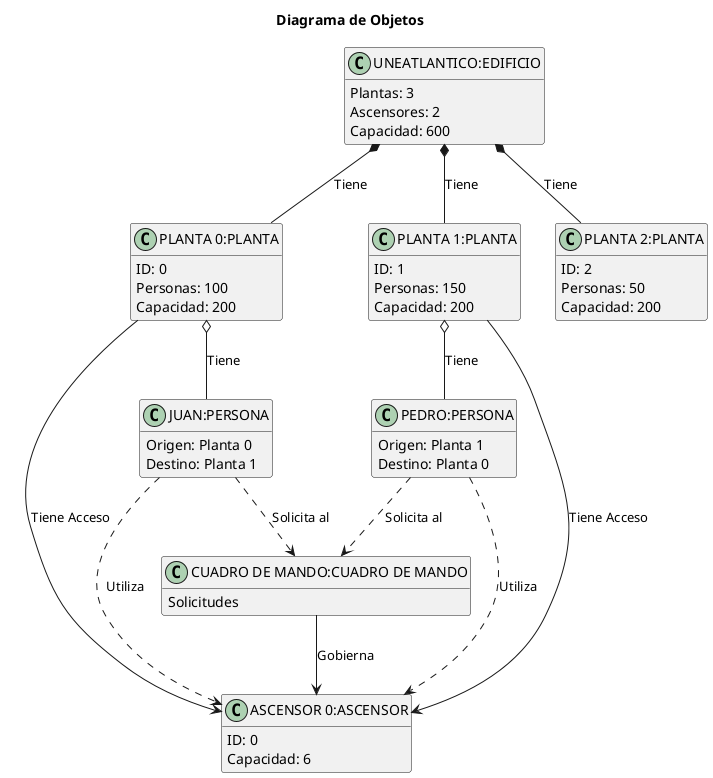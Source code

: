 @startuml Diagrama_de_Objetos

title Diagrama de Objetos

skinparam {
    NoteBackgroundColor #whiteSmoke
}

hide empty members

class "ASCENSOR 0:ASCENSOR"
{
    ID: 0
    Capacidad: 6
}

class "JUAN:PERSONA"
{
    Origen: Planta 0
    Destino: Planta 1
}

class "PEDRO:PERSONA"
{
    Origen: Planta 1
    Destino: Planta 0
}

class "CUADRO DE MANDO:CUADRO DE MANDO"
{
    Solicitudes
}

class "PLANTA 0:PLANTA"
{
    ID: 0
    Personas: 100
    Capacidad: 200
}

class "PLANTA 1:PLANTA"
{
    ID: 1
    Personas: 150
    Capacidad: 200
}

class "PLANTA 2:PLANTA"
{
    ID: 2
    Personas: 50
    Capacidad: 200
}

class "UNEATLANTICO:EDIFICIO"
{
    Plantas: 3
    Ascensores: 2
    Capacidad: 600
}

"UNEATLANTICO:EDIFICIO" *-- "PLANTA 0:PLANTA" : Tiene
"UNEATLANTICO:EDIFICIO" *-- "PLANTA 1:PLANTA" : Tiene
"UNEATLANTICO:EDIFICIO" *-- "PLANTA 2:PLANTA" : Tiene

"PLANTA 0:PLANTA" o-- "JUAN:PERSONA" : Tiene
"PLANTA 1:PLANTA" o-- "PEDRO:PERSONA" : Tiene

"PLANTA 0:PLANTA" --> "ASCENSOR 0:ASCENSOR" : Tiene Acceso
"PLANTA 1:PLANTA" --> "ASCENSOR 0:ASCENSOR" : Tiene Acceso

"JUAN:PERSONA" ..> "ASCENSOR 0:ASCENSOR" : Utiliza
"PEDRO:PERSONA" ..> "ASCENSOR 0:ASCENSOR" : Utiliza

"JUAN:PERSONA" ..> "CUADRO DE MANDO:CUADRO DE MANDO" : Solicita al
"PEDRO:PERSONA" ..> "CUADRO DE MANDO:CUADRO DE MANDO" : Solicita al

"CUADRO DE MANDO:CUADRO DE MANDO" --> "ASCENSOR 0:ASCENSOR" : Gobierna
@enduml